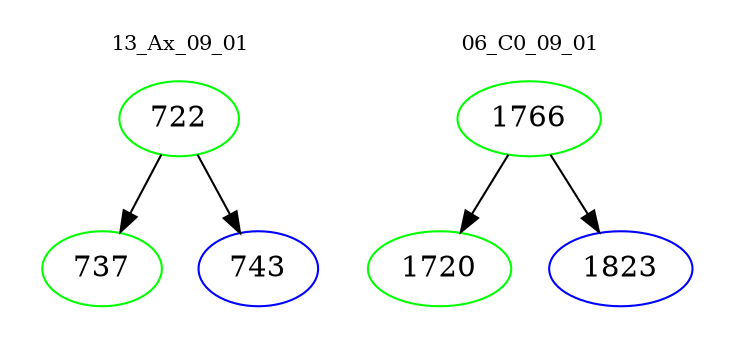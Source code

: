 digraph{
subgraph cluster_0 {
color = white
label = "13_Ax_09_01";
fontsize=10;
T0_722 [label="722", color="green"]
T0_722 -> T0_737 [color="black"]
T0_737 [label="737", color="green"]
T0_722 -> T0_743 [color="black"]
T0_743 [label="743", color="blue"]
}
subgraph cluster_1 {
color = white
label = "06_C0_09_01";
fontsize=10;
T1_1766 [label="1766", color="green"]
T1_1766 -> T1_1720 [color="black"]
T1_1720 [label="1720", color="green"]
T1_1766 -> T1_1823 [color="black"]
T1_1823 [label="1823", color="blue"]
}
}
